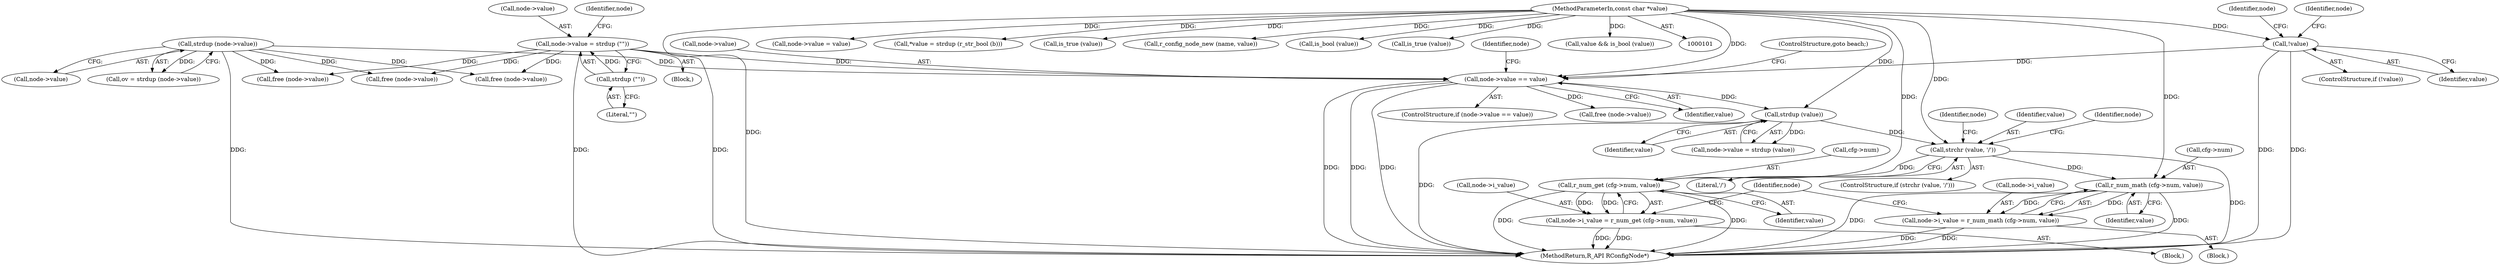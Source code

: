 digraph "0_radare2_f85bc674b2a2256a364fe796351bc1971e106005@pointer" {
"1000264" [label="(Call,strchr (value, '/'))"];
"1000256" [label="(Call,strdup (value))"];
"1000241" [label="(Call,node->value == value)"];
"1000171" [label="(Call,node->value = strdup (\"\"))"];
"1000175" [label="(Call,strdup (\"\"))"];
"1000156" [label="(Call,strdup (node->value))"];
"1000220" [label="(Call,!value)"];
"1000104" [label="(MethodParameterIn,const char *value)"];
"1000272" [label="(Call,r_num_get (cfg->num, value))"];
"1000268" [label="(Call,node->i_value = r_num_get (cfg->num, value))"];
"1000283" [label="(Call,r_num_math (cfg->num, value))"];
"1000279" [label="(Call,node->i_value = r_num_math (cfg->num, value))"];
"1000263" [label="(ControlStructure,if (strchr (value, '/')))"];
"1000247" [label="(ControlStructure,goto beach;)"];
"1000223" [label="(Call,free (node->value))"];
"1000212" [label="(Call,node->value = value)"];
"1000281" [label="(Identifier,node)"];
"1000221" [label="(Identifier,value)"];
"1000400" [label="(Call,free (node->value))"];
"1000272" [label="(Call,r_num_get (cfg->num, value))"];
"1000220" [label="(Call,!value)"];
"1000256" [label="(Call,strdup (value))"];
"1000265" [label="(Identifier,value)"];
"1000267" [label="(Block,)"];
"1000280" [label="(Call,node->i_value)"];
"1000266" [label="(Literal,'/')"];
"1000200" [label="(Call,*value = strdup (r_str_bool (b)))"];
"1000273" [label="(Call,cfg->num)"];
"1000187" [label="(Call,is_true (value))"];
"1000313" [label="(Call,r_config_node_new (name, value))"];
"1000276" [label="(Identifier,value)"];
"1000225" [label="(Identifier,node)"];
"1000279" [label="(Call,node->i_value = r_num_math (cfg->num, value))"];
"1000284" [label="(Call,cfg->num)"];
"1000208" [label="(Call,free (node->value))"];
"1000248" [label="(Call,free (node->value))"];
"1000287" [label="(Identifier,value)"];
"1000322" [label="(Call,is_bool (value))"];
"1000166" [label="(Block,)"];
"1000335" [label="(Call,is_true (value))"];
"1000245" [label="(Identifier,value)"];
"1000240" [label="(ControlStructure,if (node->value == value))"];
"1000270" [label="(Identifier,node)"];
"1000154" [label="(Call,ov = strdup (node->value))"];
"1000242" [label="(Call,node->value)"];
"1000243" [label="(Identifier,node)"];
"1000268" [label="(Call,node->i_value = r_num_get (cfg->num, value))"];
"1000269" [label="(Call,node->i_value)"];
"1000264" [label="(Call,strchr (value, '/'))"];
"1000278" [label="(Block,)"];
"1000104" [label="(MethodParameterIn,const char *value)"];
"1000241" [label="(Call,node->value == value)"];
"1000180" [label="(Identifier,node)"];
"1000156" [label="(Call,strdup (node->value))"];
"1000257" [label="(Identifier,value)"];
"1000418" [label="(MethodReturn,R_API RConfigNode*)"];
"1000219" [label="(ControlStructure,if (!value))"];
"1000176" [label="(Literal,\"\")"];
"1000320" [label="(Call,value && is_bool (value))"];
"1000297" [label="(Identifier,node)"];
"1000283" [label="(Call,r_num_math (cfg->num, value))"];
"1000171" [label="(Call,node->value = strdup (\"\"))"];
"1000250" [label="(Identifier,node)"];
"1000172" [label="(Call,node->value)"];
"1000175" [label="(Call,strdup (\"\"))"];
"1000157" [label="(Call,node->value)"];
"1000252" [label="(Call,node->value = strdup (value))"];
"1000264" -> "1000263"  [label="AST: "];
"1000264" -> "1000266"  [label="CFG: "];
"1000265" -> "1000264"  [label="AST: "];
"1000266" -> "1000264"  [label="AST: "];
"1000270" -> "1000264"  [label="CFG: "];
"1000281" -> "1000264"  [label="CFG: "];
"1000264" -> "1000418"  [label="DDG: "];
"1000256" -> "1000264"  [label="DDG: "];
"1000104" -> "1000264"  [label="DDG: "];
"1000264" -> "1000272"  [label="DDG: "];
"1000264" -> "1000283"  [label="DDG: "];
"1000256" -> "1000252"  [label="AST: "];
"1000256" -> "1000257"  [label="CFG: "];
"1000257" -> "1000256"  [label="AST: "];
"1000252" -> "1000256"  [label="CFG: "];
"1000256" -> "1000418"  [label="DDG: "];
"1000256" -> "1000252"  [label="DDG: "];
"1000241" -> "1000256"  [label="DDG: "];
"1000104" -> "1000256"  [label="DDG: "];
"1000241" -> "1000240"  [label="AST: "];
"1000241" -> "1000245"  [label="CFG: "];
"1000242" -> "1000241"  [label="AST: "];
"1000245" -> "1000241"  [label="AST: "];
"1000247" -> "1000241"  [label="CFG: "];
"1000250" -> "1000241"  [label="CFG: "];
"1000241" -> "1000418"  [label="DDG: "];
"1000241" -> "1000418"  [label="DDG: "];
"1000241" -> "1000418"  [label="DDG: "];
"1000171" -> "1000241"  [label="DDG: "];
"1000156" -> "1000241"  [label="DDG: "];
"1000220" -> "1000241"  [label="DDG: "];
"1000104" -> "1000241"  [label="DDG: "];
"1000241" -> "1000248"  [label="DDG: "];
"1000171" -> "1000166"  [label="AST: "];
"1000171" -> "1000175"  [label="CFG: "];
"1000172" -> "1000171"  [label="AST: "];
"1000175" -> "1000171"  [label="AST: "];
"1000180" -> "1000171"  [label="CFG: "];
"1000171" -> "1000418"  [label="DDG: "];
"1000171" -> "1000418"  [label="DDG: "];
"1000175" -> "1000171"  [label="DDG: "];
"1000171" -> "1000208"  [label="DDG: "];
"1000171" -> "1000223"  [label="DDG: "];
"1000171" -> "1000400"  [label="DDG: "];
"1000175" -> "1000176"  [label="CFG: "];
"1000176" -> "1000175"  [label="AST: "];
"1000156" -> "1000154"  [label="AST: "];
"1000156" -> "1000157"  [label="CFG: "];
"1000157" -> "1000156"  [label="AST: "];
"1000154" -> "1000156"  [label="CFG: "];
"1000156" -> "1000418"  [label="DDG: "];
"1000156" -> "1000154"  [label="DDG: "];
"1000156" -> "1000208"  [label="DDG: "];
"1000156" -> "1000223"  [label="DDG: "];
"1000156" -> "1000400"  [label="DDG: "];
"1000220" -> "1000219"  [label="AST: "];
"1000220" -> "1000221"  [label="CFG: "];
"1000221" -> "1000220"  [label="AST: "];
"1000225" -> "1000220"  [label="CFG: "];
"1000243" -> "1000220"  [label="CFG: "];
"1000220" -> "1000418"  [label="DDG: "];
"1000220" -> "1000418"  [label="DDG: "];
"1000104" -> "1000220"  [label="DDG: "];
"1000104" -> "1000101"  [label="AST: "];
"1000104" -> "1000418"  [label="DDG: "];
"1000104" -> "1000187"  [label="DDG: "];
"1000104" -> "1000200"  [label="DDG: "];
"1000104" -> "1000212"  [label="DDG: "];
"1000104" -> "1000272"  [label="DDG: "];
"1000104" -> "1000283"  [label="DDG: "];
"1000104" -> "1000313"  [label="DDG: "];
"1000104" -> "1000320"  [label="DDG: "];
"1000104" -> "1000322"  [label="DDG: "];
"1000104" -> "1000335"  [label="DDG: "];
"1000272" -> "1000268"  [label="AST: "];
"1000272" -> "1000276"  [label="CFG: "];
"1000273" -> "1000272"  [label="AST: "];
"1000276" -> "1000272"  [label="AST: "];
"1000268" -> "1000272"  [label="CFG: "];
"1000272" -> "1000418"  [label="DDG: "];
"1000272" -> "1000418"  [label="DDG: "];
"1000272" -> "1000268"  [label="DDG: "];
"1000272" -> "1000268"  [label="DDG: "];
"1000268" -> "1000267"  [label="AST: "];
"1000269" -> "1000268"  [label="AST: "];
"1000297" -> "1000268"  [label="CFG: "];
"1000268" -> "1000418"  [label="DDG: "];
"1000268" -> "1000418"  [label="DDG: "];
"1000283" -> "1000279"  [label="AST: "];
"1000283" -> "1000287"  [label="CFG: "];
"1000284" -> "1000283"  [label="AST: "];
"1000287" -> "1000283"  [label="AST: "];
"1000279" -> "1000283"  [label="CFG: "];
"1000283" -> "1000418"  [label="DDG: "];
"1000283" -> "1000418"  [label="DDG: "];
"1000283" -> "1000279"  [label="DDG: "];
"1000283" -> "1000279"  [label="DDG: "];
"1000279" -> "1000278"  [label="AST: "];
"1000280" -> "1000279"  [label="AST: "];
"1000297" -> "1000279"  [label="CFG: "];
"1000279" -> "1000418"  [label="DDG: "];
"1000279" -> "1000418"  [label="DDG: "];
}
